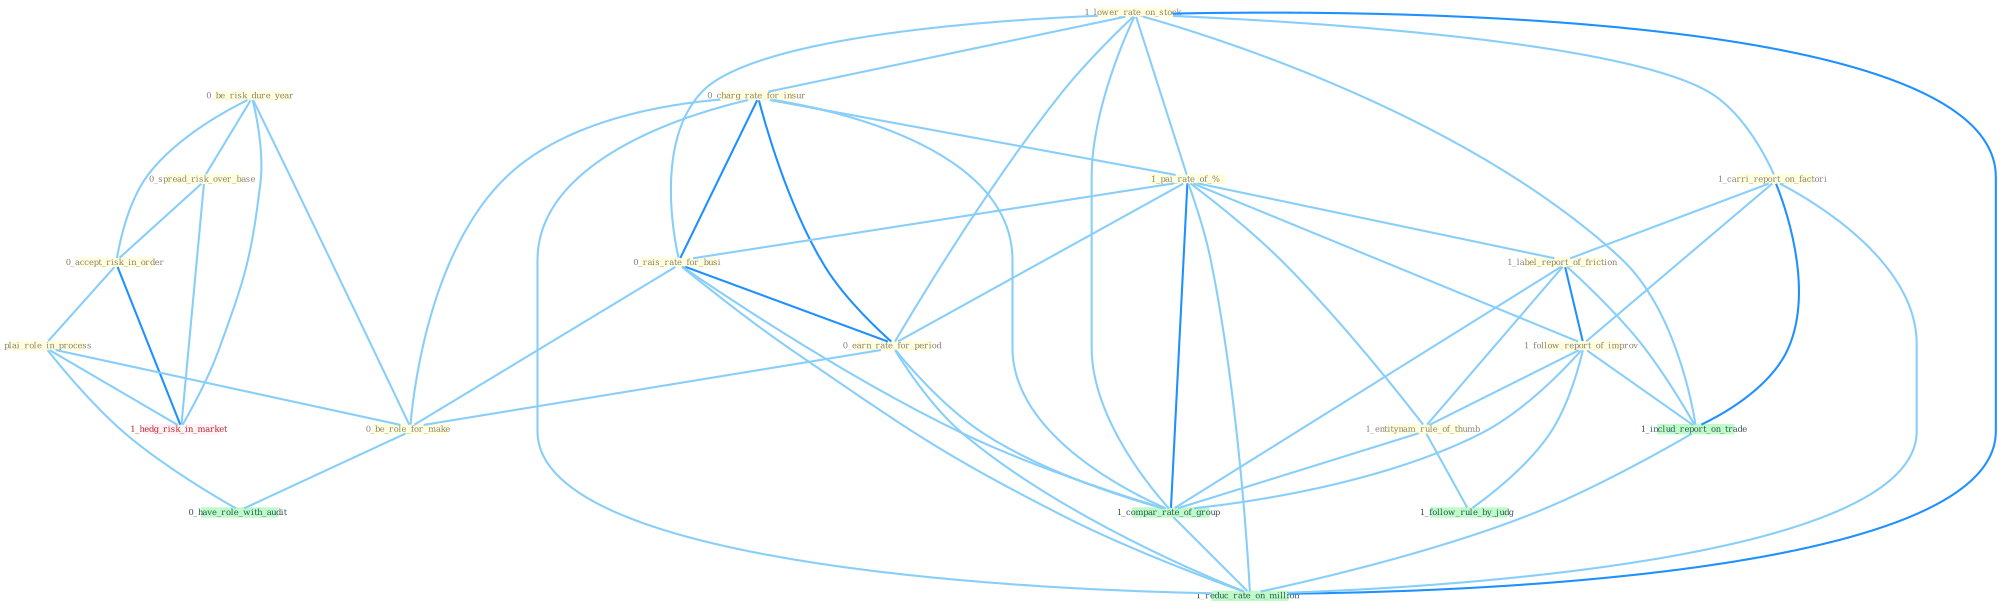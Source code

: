 Graph G{ 
    node
    [shape=polygon,style=filled,width=.5,height=.06,color="#BDFCC9",fixedsize=true,fontsize=4,
    fontcolor="#2f4f4f"];
    {node
    [color="#ffffe0", fontcolor="#8b7d6b"] "0_be_risk_dure_year " "1_lower_rate_on_stock " "0_charg_rate_for_insur " "0_spread_risk_over_base " "1_carri_report_on_factori " "1_pai_rate_of_% " "1_label_report_of_friction " "0_accept_risk_in_order " "1_follow_report_of_improv " "0_plai_role_in_process " "0_rais_rate_for_busi " "0_earn_rate_for_period " "1_entitynam_rule_of_thumb " "0_be_role_for_make "}
{node [color="#fff0f5", fontcolor="#b22222"] "1_hedg_risk_in_market "}
edge [color="#B0E2FF"];

	"0_be_risk_dure_year " -- "0_spread_risk_over_base " [w="1", color="#87cefa" ];
	"0_be_risk_dure_year " -- "0_accept_risk_in_order " [w="1", color="#87cefa" ];
	"0_be_risk_dure_year " -- "0_be_role_for_make " [w="1", color="#87cefa" ];
	"0_be_risk_dure_year " -- "1_hedg_risk_in_market " [w="1", color="#87cefa" ];
	"1_lower_rate_on_stock " -- "0_charg_rate_for_insur " [w="1", color="#87cefa" ];
	"1_lower_rate_on_stock " -- "1_carri_report_on_factori " [w="1", color="#87cefa" ];
	"1_lower_rate_on_stock " -- "1_pai_rate_of_% " [w="1", color="#87cefa" ];
	"1_lower_rate_on_stock " -- "0_rais_rate_for_busi " [w="1", color="#87cefa" ];
	"1_lower_rate_on_stock " -- "0_earn_rate_for_period " [w="1", color="#87cefa" ];
	"1_lower_rate_on_stock " -- "1_includ_report_on_trade " [w="1", color="#87cefa" ];
	"1_lower_rate_on_stock " -- "1_compar_rate_of_group " [w="1", color="#87cefa" ];
	"1_lower_rate_on_stock " -- "1_reduc_rate_on_million " [w="2", color="#1e90ff" , len=0.8];
	"0_charg_rate_for_insur " -- "1_pai_rate_of_% " [w="1", color="#87cefa" ];
	"0_charg_rate_for_insur " -- "0_rais_rate_for_busi " [w="2", color="#1e90ff" , len=0.8];
	"0_charg_rate_for_insur " -- "0_earn_rate_for_period " [w="2", color="#1e90ff" , len=0.8];
	"0_charg_rate_for_insur " -- "0_be_role_for_make " [w="1", color="#87cefa" ];
	"0_charg_rate_for_insur " -- "1_compar_rate_of_group " [w="1", color="#87cefa" ];
	"0_charg_rate_for_insur " -- "1_reduc_rate_on_million " [w="1", color="#87cefa" ];
	"0_spread_risk_over_base " -- "0_accept_risk_in_order " [w="1", color="#87cefa" ];
	"0_spread_risk_over_base " -- "1_hedg_risk_in_market " [w="1", color="#87cefa" ];
	"1_carri_report_on_factori " -- "1_label_report_of_friction " [w="1", color="#87cefa" ];
	"1_carri_report_on_factori " -- "1_follow_report_of_improv " [w="1", color="#87cefa" ];
	"1_carri_report_on_factori " -- "1_includ_report_on_trade " [w="2", color="#1e90ff" , len=0.8];
	"1_carri_report_on_factori " -- "1_reduc_rate_on_million " [w="1", color="#87cefa" ];
	"1_pai_rate_of_% " -- "1_label_report_of_friction " [w="1", color="#87cefa" ];
	"1_pai_rate_of_% " -- "1_follow_report_of_improv " [w="1", color="#87cefa" ];
	"1_pai_rate_of_% " -- "0_rais_rate_for_busi " [w="1", color="#87cefa" ];
	"1_pai_rate_of_% " -- "0_earn_rate_for_period " [w="1", color="#87cefa" ];
	"1_pai_rate_of_% " -- "1_entitynam_rule_of_thumb " [w="1", color="#87cefa" ];
	"1_pai_rate_of_% " -- "1_compar_rate_of_group " [w="2", color="#1e90ff" , len=0.8];
	"1_pai_rate_of_% " -- "1_reduc_rate_on_million " [w="1", color="#87cefa" ];
	"1_label_report_of_friction " -- "1_follow_report_of_improv " [w="2", color="#1e90ff" , len=0.8];
	"1_label_report_of_friction " -- "1_entitynam_rule_of_thumb " [w="1", color="#87cefa" ];
	"1_label_report_of_friction " -- "1_includ_report_on_trade " [w="1", color="#87cefa" ];
	"1_label_report_of_friction " -- "1_compar_rate_of_group " [w="1", color="#87cefa" ];
	"0_accept_risk_in_order " -- "0_plai_role_in_process " [w="1", color="#87cefa" ];
	"0_accept_risk_in_order " -- "1_hedg_risk_in_market " [w="2", color="#1e90ff" , len=0.8];
	"1_follow_report_of_improv " -- "1_entitynam_rule_of_thumb " [w="1", color="#87cefa" ];
	"1_follow_report_of_improv " -- "1_includ_report_on_trade " [w="1", color="#87cefa" ];
	"1_follow_report_of_improv " -- "1_compar_rate_of_group " [w="1", color="#87cefa" ];
	"1_follow_report_of_improv " -- "1_follow_rule_by_judg " [w="1", color="#87cefa" ];
	"0_plai_role_in_process " -- "0_be_role_for_make " [w="1", color="#87cefa" ];
	"0_plai_role_in_process " -- "1_hedg_risk_in_market " [w="1", color="#87cefa" ];
	"0_plai_role_in_process " -- "0_have_role_with_audit " [w="1", color="#87cefa" ];
	"0_rais_rate_for_busi " -- "0_earn_rate_for_period " [w="2", color="#1e90ff" , len=0.8];
	"0_rais_rate_for_busi " -- "0_be_role_for_make " [w="1", color="#87cefa" ];
	"0_rais_rate_for_busi " -- "1_compar_rate_of_group " [w="1", color="#87cefa" ];
	"0_rais_rate_for_busi " -- "1_reduc_rate_on_million " [w="1", color="#87cefa" ];
	"0_earn_rate_for_period " -- "0_be_role_for_make " [w="1", color="#87cefa" ];
	"0_earn_rate_for_period " -- "1_compar_rate_of_group " [w="1", color="#87cefa" ];
	"0_earn_rate_for_period " -- "1_reduc_rate_on_million " [w="1", color="#87cefa" ];
	"1_entitynam_rule_of_thumb " -- "1_compar_rate_of_group " [w="1", color="#87cefa" ];
	"1_entitynam_rule_of_thumb " -- "1_follow_rule_by_judg " [w="1", color="#87cefa" ];
	"0_be_role_for_make " -- "0_have_role_with_audit " [w="1", color="#87cefa" ];
	"1_includ_report_on_trade " -- "1_reduc_rate_on_million " [w="1", color="#87cefa" ];
	"1_compar_rate_of_group " -- "1_reduc_rate_on_million " [w="1", color="#87cefa" ];
}